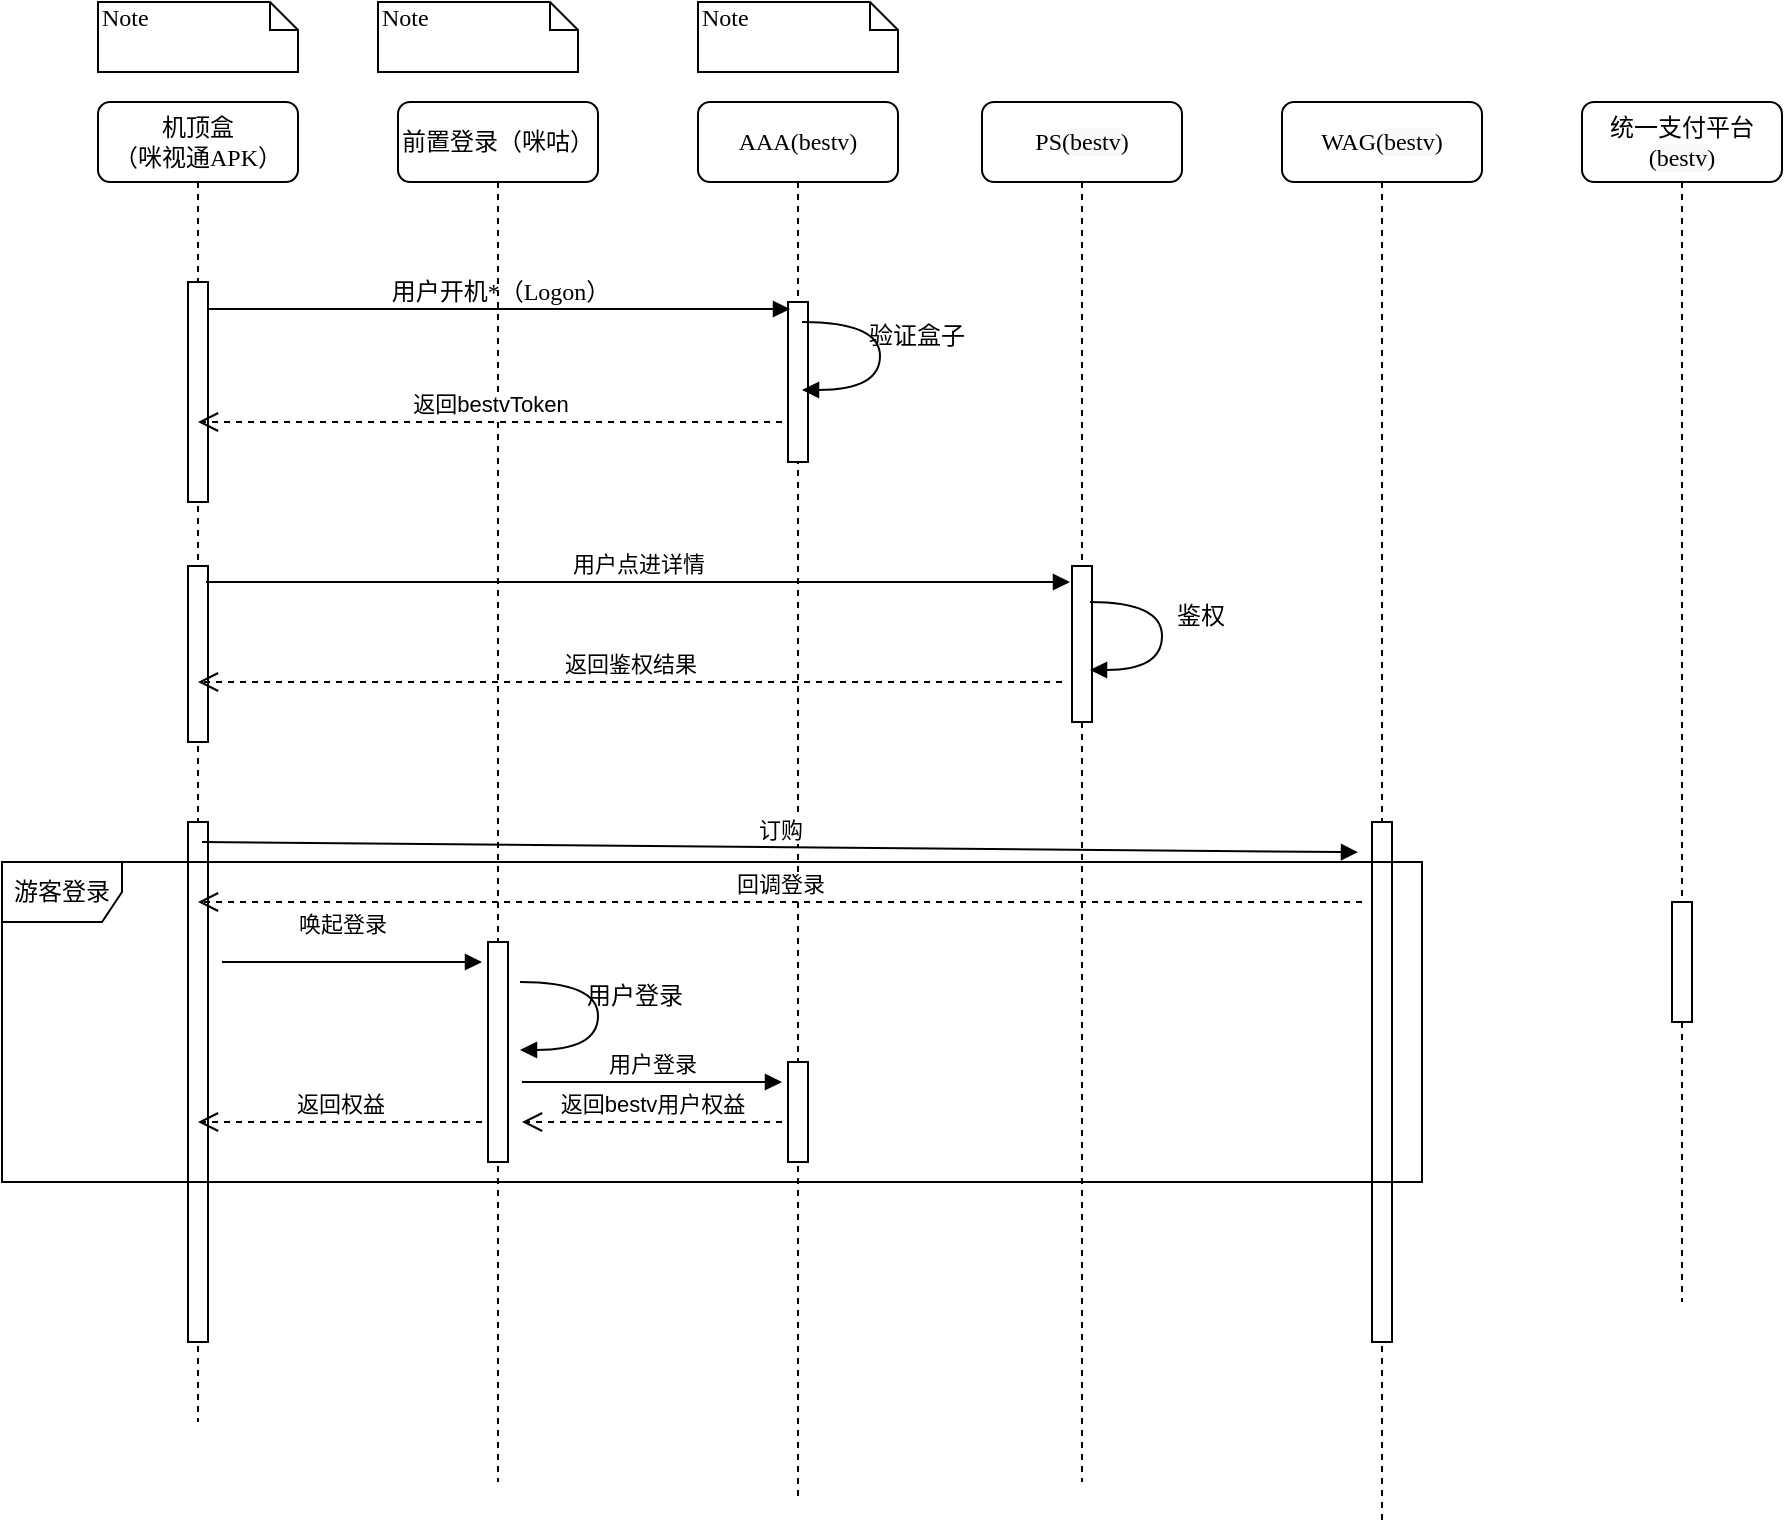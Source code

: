 <mxfile type="github" version="12.4.9">
  <diagram id="13e1069c-82ec-6db2-03f1-153e76fe0fe0" name="Page-1">
    <mxGraphModel grid="1" shadow="0" math="0" background="#ffffff" pageHeight="850" pageWidth="1100" pageScale="1" page="1" fold="1" arrows="1" connect="1" tooltips="1" guides="1" gridSize="10" dy="792" dx="1422">
      <root>
        <mxCell id="0"/>
        <mxCell id="1" parent="0"/>
        <mxCell id="XAI1HucwZ2nyAOawFUFM-1" value="&lt;span style=&quot;display: inline ; float: none ; background-color: rgb(248 , 249 , 250) ; color: transparent ; font-family: monospace ; font-size: 0px ; font-style: normal ; font-variant: normal ; font-weight: 400 ; letter-spacing: normal ; text-align: left ; text-decoration: none ; text-indent: 0px ; text-transform: none ; white-space: nowrap ; word-break: break-all ; word-spacing: 0px&quot;&gt;%3CmxGraphModel%3E%3Croot%3E%3CmxCell%20id%3D%220%22%2F%3E%3CmxCell%20id%3D%221%22%20parent%3D%220%22%2F%3E%3CmxCell%20id%3D%222%22%20value%3D%22%E5%89%8D%E7%BD%AE%E7%99%BB%E5%BD%95%EF%BC%88%E5%92%AA%E5%92%95%EF%BC%89%22%20parent%3D%221%22%20vertex%3D%221%22%20style%3D%22shape%3DumlLifeline%3Bperimeter%3DlifelinePerimeter%3BwhiteSpace%3Dwrap%3Bhtml%3D1%3Bcontainer%3D1%3Bcollapsible%3D0%3BrecursiveResize%3D0%3BoutlineConnect%3D0%3Brounded%3D1%3Bshadow%3D0%3Bcomic%3D0%3BlabelBackgroundColor%3Dnone%3BstrokeWidth%3D1%3BfontFamily%3DVerdana%3BfontSize%3D12%3Balign%3Dcenter%3B%22%3E%3CmxGeometry%20as%3D%22geometry%22%20height%3D%22580%22%20width%3D%22100%22%20y%3D%2280%22%20x%3D%22238%22%2F%3E%3C%2FmxCell%3E%3CmxCell%20id%3D%223%22%20value%3D%22AAA(%E7%99%BE%E8%A7%86%E9%80%9A)%22%20parent%3D%221%22%20vertex%3D%221%22%20style%3D%22shape%3DumlLifeline%3Bperimeter%3DlifelinePerimeter%3BwhiteSpace%3Dwrap%3Bhtml%3D1%3Bcontainer%3D1%3Bcollapsible%3D0%3BrecursiveResize%3D0%3BoutlineConnect%3D0%3Brounded%3D1%3Bshadow%3D0%3Bcomic%3D0%3BlabelBackgroundColor%3Dnone%3BstrokeWidth%3D1%3BfontFamily%3DVerdana%3BfontSize%3D12%3Balign%3Dcenter%3B%22%3E%3CmxGeometry%20as%3D%22geometry%22%20height%3D%22580%22%20width%3D%22100%22%20y%3D%2280%22%20x%3D%22388%22%2F%3E%3C%2FmxCell%3E%3CmxCell%20id%3D%224%22%20value%3D%22%22%20parent%3D%223%22%20vertex%3D%221%22%20style%3D%22html%3D1%3Bpoints%3D%5B%5D%3Bperimeter%3DorthogonalPerimeter%3Brounded%3D0%3Bshadow%3D0%3Bcomic%3D0%3BlabelBackgroundColor%3Dnone%3BstrokeWidth%3D1%3BfontFamily%3DVerdana%3BfontSize%3D12%3Balign%3Dcenter%3B%22%3E%3CmxGeometry%20as%3D%22geometry%22%20height%3D%2250%22%20width%3D%2210%22%20y%3D%22100%22%20x%3D%2245%22%2F%3E%3C%2FmxCell%3E%3CmxCell%20id%3D%225%22%20value%3D%22%22%20parent%3D%223%22%20vertex%3D%221%22%20style%3D%22shape%3DrequiredInterface%3Bhtml%3D1%3BverticalLabelPosition%3Dbottom%3B%22%3E%3CmxGeometry%20as%3D%22geometry%22%20height%3D%2220%22%20width%3D%2210%22%20y%3D%22130%22%20x%3D%2255%22%2F%3E%3C%2FmxCell%3E%3CmxCell%20id%3D%226%22%20value%3D%22%E6%9C%BA%E9%A1%B6%E7%9B%92%26lt%3Bbr%26gt%3B%EF%BC%88%E5%92%AA%E8%A7%86%E9%80%9AAPK%EF%BC%89%22%20parent%3D%221%22%20vertex%3D%221%22%20style%3D%22shape%3DumlLifeline%3Bperimeter%3DlifelinePerimeter%3BwhiteSpace%3Dwrap%3Bhtml%3D1%3Bcontainer%3D1%3Bcollapsible%3D0%3BrecursiveResize%3D0%3BoutlineConnect%3D0%3Brounded%3D1%3Bshadow%3D0%3Bcomic%3D0%3BlabelBackgroundColor%3Dnone%3BstrokeWidth%3D1%3BfontFamily%3DVerdana%3BfontSize%3D12%3Balign%3Dcenter%3B%22%3E%3CmxGeometry%20as%3D%22geometry%22%20height%3D%22580%22%20width%3D%22100%22%20y%3D%2280%22%20x%3D%2288%22%2F%3E%3C%2FmxCell%3E%3CmxCell%20id%3D%227%22%20value%3D%22%22%20parent%3D%226%22%20vertex%3D%221%22%20style%3D%22html%3D1%3Bpoints%3D%5B%5D%3Bperimeter%3DorthogonalPerimeter%3Brounded%3D0%3Bshadow%3D0%3Bcomic%3D0%3BlabelBackgroundColor%3Dnone%3BstrokeWidth%3D1%3BfontFamily%3DVerdana%3BfontSize%3D12%3Balign%3Dcenter%3B%22%3E%3CmxGeometry%20as%3D%22geometry%22%20height%3D%22150%22%20width%3D%2210%22%20y%3D%2290%22%20x%3D%2245%22%2F%3E%3C%2FmxCell%3E%3CmxCell%20id%3D%228%22%20value%3D%22%E7%94%A8%E6%88%B7%E7%99%BB%E5%BD%95*%EF%BC%88Logon%EF%BC%89%22%20parent%3D%221%22%20style%3D%22html%3D1%3BverticalAlign%3Dbottom%3BendArrow%3Dblock%3BentryX%3D0.1%3BentryY%3D0.045%3BlabelBackgroundColor%3Dnone%3BfontFamily%3DVerdana%3BfontSize%3D12%3BedgeStyle%3DelbowEdgeStyle%3Belbow%3Dvertical%3BentryDx%3D0%3BentryDy%3D0%3BentryPerimeter%3D0%3B%22%20edge%3D%221%22%20target%3D%224%22%20source%3D%227%22%3E%3CmxGeometry%20as%3D%22geometry%22%20relative%3D%221%22%3E%3CmxPoint%20as%3D%22sourcePoint%22%20y%3D%22190%22%20x%3D%22208%22%2F%3E%3CmxPoint%20as%3D%22targetPoint%22%20y%3D%22180%22%20x%3D%22283%22%2F%3E%3C%2FmxGeometry%3E%3C%2FmxCell%3E%3CmxCell%20id%3D%229%22%20value%3D%22Note%22%20parent%3D%221%22%20vertex%3D%221%22%20style%3D%22shape%3Dnote%3BwhiteSpace%3Dwrap%3Bhtml%3D1%3Bsize%3D14%3BverticalAlign%3Dtop%3Balign%3Dleft%3BspacingTop%3D-6%3Brounded%3D0%3Bshadow%3D0%3Bcomic%3D0%3BlabelBackgroundColor%3Dnone%3BstrokeWidth%3D1%3BfontFamily%3DVerdana%3BfontSize%3D12%22%3E%3CmxGeometry%20as%3D%22geometry%22%20height%3D%2235%22%20width%3D%22100%22%20y%3D%2230%22%20x%3D%2288%22%2F%3E%3C%2FmxCell%3E%3CmxCell%20id%3D%2210%22%20value%3D%22Note%22%20parent%3D%221%22%20vertex%3D%221%22%20style%3D%22shape%3Dnote%3BwhiteSpace%3Dwrap%3Bhtml%3D1%3Bsize%3D14%3BverticalAlign%3Dtop%3Balign%3Dleft%3BspacingTop%3D-6%3Brounded%3D0%3Bshadow%3D0%3Bcomic%3D0%3BlabelBackgroundColor%3Dnone%3BstrokeWidth%3D1%3BfontFamily%3DVerdana%3BfontSize%3D12%22%3E%3CmxGeometry%20as%3D%22geometry%22%20height%3D%2235%22%20width%3D%22100%22%20y%3D%2230%22%20x%3D%22228%22%2F%3E%3C%2FmxCell%3E%3CmxCell%20id%3D%2211%22%20value%3D%22Note%22%20parent%3D%221%22%20vertex%3D%221%22%20style%3D%22shape%3Dnote%3BwhiteSpace%3Dwrap%3Bhtml%3D1%3Bsize%3D14%3BverticalAlign%3Dtop%3Balign%3Dleft%3BspacingTop%3D-6%3Brounded%3D0%3Bshadow%3D0%3Bcomic%3D0%3BlabelBackgroundColor%3Dnone%3BstrokeWidth%3D1%3BfontFamily%3DVerdana%3BfontSize%3D12%22%3E%3CmxGeometry%20as%3D%22geometry%22%20height%3D%2235%22%20width%3D%22100%22%20y%3D%2230%22%20x%3D%22388%22%2F%3E%3C%2FmxCell%3E%3CmxCell%20id%3D%2212%22%20value%3D%22PS(%E7%99%BE%E8%A7%86%E9%80%9A)%22%20parent%3D%221%22%20vertex%3D%221%22%20style%3D%22shape%3DumlLifeline%3Bperimeter%3DlifelinePerimeter%3BwhiteSpace%3Dwrap%3Bhtml%3D1%3Bcontainer%3D1%3Bcollapsible%3D0%3BrecursiveResize%3D0%3BoutlineConnect%3D0%3Brounded%3D1%3Bshadow%3D0%3Bcomic%3D0%3BlabelBackgroundColor%3Dnone%3BstrokeWidth%3D1%3BfontFamily%3DVerdana%3BfontSize%3D12%3Balign%3Dcenter%3B%22%3E%3CmxGeometry%20as%3D%22geometry%22%20height%3D%22580%22%20width%3D%22100%22%20y%3D%2280%22%20x%3D%22530%22%2F%3E%3C%2FmxCell%3E%3CmxCell%20id%3D%2213%22%20value%3D%22%22%20parent%3D%2212%22%20vertex%3D%221%22%20style%3D%22html%3D1%3Bpoints%3D%5B%5D%3Bperimeter%3DorthogonalPerimeter%3Brounded%3D0%3Bshadow%3D0%3Bcomic%3D0%3BlabelBackgroundColor%3Dnone%3BstrokeWidth%3D1%3BfontFamily%3DVerdana%3BfontSize%3D12%3Balign%3Dcenter%3B%22%3E%3CmxGeometry%20as%3D%22geometry%22%20height%3D%2260%22%20width%3D%2210%22%20y%3D%22270%22%20x%3D%2245%22%2F%3E%3C%2FmxCell%3E%3CmxCell%20id%3D%2214%22%20value%3D%22WAG(%E7%99%BE%E8%A7%86%E9%80%9A)%22%20parent%3D%221%22%20vertex%3D%221%22%20style%3D%22shape%3DumlLifeline%3Bperimeter%3DlifelinePerimeter%3BwhiteSpace%3Dwrap%3Bhtml%3D1%3Bcontainer%3D1%3Bcollapsible%3D0%3BrecursiveResize%3D0%3BoutlineConnect%3D0%3Brounded%3D1%3Bshadow%3D0%3Bcomic%3D0%3BlabelBackgroundColor%3Dnone%3BstrokeWidth%3D1%3BfontFamily%3DVerdana%3BfontSize%3D12%3Balign%3Dcenter%3B%22%3E%3CmxGeometry%20as%3D%22geometry%22%20height%3D%22580%22%20width%3D%22100%22%20y%3D%2280%22%20x%3D%22680%22%2F%3E%3C%2FmxCell%3E%3CmxCell%20id%3D%2215%22%20value%3D%22%22%20parent%3D%2214%22%20vertex%3D%221%22%20style%3D%22html%3D1%3Bpoints%3D%5B%5D%3Bperimeter%3DorthogonalPerimeter%3Brounded%3D0%3Bshadow%3D0%3Bcomic%3D0%3BlabelBackgroundColor%3Dnone%3BstrokeWidth%3D1%3BfontFamily%3DVerdana%3BfontSize%3D12%3Balign%3Dcenter%3B%22%3E%3CmxGeometry%20as%3D%22geometry%22%20height%3D%2260%22%20width%3D%2210%22%20y%3D%22270%22%20x%3D%2245%22%2F%3E%3C%2FmxCell%3E%3CmxCell%20id%3D%2216%22%20value%3D%22%E7%BB%9F%E4%B8%80%E6%94%AF%E4%BB%98%E5%B9%B3%E5%8F%B0%26lt%3Bbr%26gt%3B(%E7%99%BE%E8%A7%86%E9%80%9A)%22%20parent%3D%221%22%20vertex%3D%221%22%20style%3D%22shape%3DumlLifeline%3Bperimeter%3DlifelinePerimeter%3BwhiteSpace%3Dwrap%3Bhtml%3D1%3Bcontainer%3D1%3Bcollapsible%3D0%3BrecursiveResize%3D0%3BoutlineConnect%3D0%3Brounded%3D1%3Bshadow%3D0%3Bcomic%3D0%3BlabelBackgroundColor%3Dnone%3BstrokeWidth%3D1%3BfontFamily%3DVerdana%3BfontSize%3D12%3Balign%3Dcenter%3B%22%3E%3CmxGeometry%20as%3D%22geometry%22%20height%3D%22580%22%20width%3D%22100%22%20y%3D%2280%22%20x%3D%22830%22%2F%3E%3C%2FmxCell%3E%3CmxCell%20id%3D%2217%22%20value%3D%22%22%20parent%3D%2216%22%20vertex%3D%221%22%20style%3D%22html%3D1%3Bpoints%3D%5B%5D%3Bperimeter%3DorthogonalPerimeter%3Brounded%3D0%3Bshadow%3D0%3Bcomic%3D0%3BlabelBackgroundColor%3Dnone%3BstrokeWidth%3D1%3BfontFamily%3DVerdana%3BfontSize%3D12%3Balign%3Dcenter%3B%22%3E%3CmxGeometry%20as%3D%22geometry%22%20height%3D%2260%22%20width%3D%2210%22%20y%3D%22270%22%20x%3D%2245%22%2F%3E%3C%2FmxCell%3E%3C%2Froot%3E%3C%2FmxGraphModel%3E&lt;/span&gt;" parent="1" vertex="1" style="text;html=1;align=center;verticalAlign=middle;resizable=0;points=[];autosize=1;">
          <mxGeometry as="geometry" height="20" width="20" y="308" x="574"/>
        </mxCell>
        <mxCell id="XAI1HucwZ2nyAOawFUFM-2" value="前置登录（咪咕）" parent="1" vertex="1" style="shape=umlLifeline;perimeter=lifelinePerimeter;whiteSpace=wrap;html=1;container=1;collapsible=0;recursiveResize=0;outlineConnect=0;rounded=1;shadow=0;comic=0;labelBackgroundColor=none;strokeWidth=1;fontFamily=Verdana;fontSize=12;align=center;">
          <mxGeometry as="geometry" height="690" width="100" y="90" x="248"/>
        </mxCell>
        <mxCell id="XAI1HucwZ2nyAOawFUFM-37" value="" parent="XAI1HucwZ2nyAOawFUFM-2" vertex="1" style="html=1;points=[];perimeter=orthogonalPerimeter;">
          <mxGeometry as="geometry" height="110" width="10" y="420" x="45"/>
        </mxCell>
        <mxCell id="XAI1HucwZ2nyAOawFUFM-41" value="用户登录" parent="XAI1HucwZ2nyAOawFUFM-2" style="html=1;verticalAlign=bottom;endArrow=block;" edge="1">
          <mxGeometry as="geometry" width="80" relative="1">
            <mxPoint as="sourcePoint" y="490" x="62"/>
            <mxPoint as="targetPoint" y="490" x="192"/>
          </mxGeometry>
        </mxCell>
        <mxCell id="XAI1HucwZ2nyAOawFUFM-3" value="AAA(bestv)" parent="1" vertex="1" style="shape=umlLifeline;perimeter=lifelinePerimeter;whiteSpace=wrap;html=1;container=1;collapsible=0;recursiveResize=0;outlineConnect=0;rounded=1;shadow=0;comic=0;labelBackgroundColor=none;strokeWidth=1;fontFamily=Verdana;fontSize=12;align=center;">
          <mxGeometry as="geometry" height="700" width="100" y="90" x="398"/>
        </mxCell>
        <mxCell id="XAI1HucwZ2nyAOawFUFM-4" value="" parent="XAI1HucwZ2nyAOawFUFM-3" vertex="1" style="html=1;points=[];perimeter=orthogonalPerimeter;rounded=0;shadow=0;comic=0;labelBackgroundColor=none;strokeWidth=1;fontFamily=Verdana;fontSize=12;align=center;">
          <mxGeometry as="geometry" height="80" width="10" y="100" x="45"/>
        </mxCell>
        <mxCell id="XAI1HucwZ2nyAOawFUFM-40" value="" parent="XAI1HucwZ2nyAOawFUFM-3" vertex="1" style="html=1;points=[];perimeter=orthogonalPerimeter;">
          <mxGeometry as="geometry" height="50" width="10" y="480" x="45"/>
        </mxCell>
        <mxCell id="XAI1HucwZ2nyAOawFUFM-6" value="机顶盒&lt;br&gt;（咪视通APK）" parent="1" vertex="1" style="shape=umlLifeline;perimeter=lifelinePerimeter;whiteSpace=wrap;html=1;container=1;collapsible=0;recursiveResize=0;outlineConnect=0;rounded=1;shadow=0;comic=0;labelBackgroundColor=none;strokeWidth=1;fontFamily=Verdana;fontSize=12;align=center;">
          <mxGeometry as="geometry" height="660" width="100" y="90" x="98"/>
        </mxCell>
        <mxCell id="XAI1HucwZ2nyAOawFUFM-7" value="" parent="XAI1HucwZ2nyAOawFUFM-6" vertex="1" style="html=1;points=[];perimeter=orthogonalPerimeter;rounded=0;shadow=0;comic=0;labelBackgroundColor=none;strokeWidth=1;fontFamily=Verdana;fontSize=12;align=center;">
          <mxGeometry as="geometry" height="110" width="10" y="90" x="45"/>
        </mxCell>
        <mxCell id="XAI1HucwZ2nyAOawFUFM-19" value="" parent="XAI1HucwZ2nyAOawFUFM-6" vertex="1" style="html=1;points=[];perimeter=orthogonalPerimeter;">
          <mxGeometry as="geometry" height="88" width="10" y="232" x="45"/>
        </mxCell>
        <mxCell id="XAI1HucwZ2nyAOawFUFM-20" value="用户点进详情" parent="XAI1HucwZ2nyAOawFUFM-6" style="html=1;verticalAlign=bottom;endArrow=block;" edge="1">
          <mxGeometry as="geometry" width="80" relative="1">
            <mxPoint as="sourcePoint" y="240" x="54"/>
            <mxPoint as="targetPoint" y="240" x="486"/>
          </mxGeometry>
        </mxCell>
        <mxCell id="XAI1HucwZ2nyAOawFUFM-30" value="" parent="XAI1HucwZ2nyAOawFUFM-6" vertex="1" style="html=1;points=[];perimeter=orthogonalPerimeter;">
          <mxGeometry as="geometry" height="260" width="10" y="360" x="45"/>
        </mxCell>
        <mxCell id="XAI1HucwZ2nyAOawFUFM-32" value="订购" parent="XAI1HucwZ2nyAOawFUFM-6" style="html=1;verticalAlign=bottom;endArrow=block;entryX=-0.7;entryY=0.058;entryDx=0;entryDy=0;entryPerimeter=0;" edge="1" target="XAI1HucwZ2nyAOawFUFM-31">
          <mxGeometry as="geometry" width="80" relative="1">
            <mxPoint as="sourcePoint" y="370" x="52"/>
            <mxPoint as="targetPoint" y="370" x="132"/>
          </mxGeometry>
        </mxCell>
        <mxCell id="XAI1HucwZ2nyAOawFUFM-38" value="唤起登录" parent="XAI1HucwZ2nyAOawFUFM-6" style="html=1;verticalAlign=bottom;endArrow=block;" edge="1">
          <mxGeometry as="geometry" width="80" y="10" x="-0.077" relative="1">
            <mxPoint as="sourcePoint" y="430" x="62"/>
            <mxPoint as="targetPoint" y="430" x="192"/>
            <mxPoint as="offset"/>
          </mxGeometry>
        </mxCell>
        <mxCell id="XAI1HucwZ2nyAOawFUFM-8" value="用户开机*（Logon）" parent="1" style="html=1;verticalAlign=bottom;endArrow=block;entryX=0.1;entryY=0.045;labelBackgroundColor=none;fontFamily=Verdana;fontSize=12;edgeStyle=elbowEdgeStyle;elbow=vertical;entryDx=0;entryDy=0;entryPerimeter=0;" edge="1" target="XAI1HucwZ2nyAOawFUFM-4" source="XAI1HucwZ2nyAOawFUFM-7">
          <mxGeometry as="geometry" relative="1">
            <mxPoint as="sourcePoint" y="200" x="218"/>
            <mxPoint as="targetPoint" y="190" x="293"/>
          </mxGeometry>
        </mxCell>
        <mxCell id="XAI1HucwZ2nyAOawFUFM-9" value="Note" parent="1" vertex="1" style="shape=note;whiteSpace=wrap;html=1;size=14;verticalAlign=top;align=left;spacingTop=-6;rounded=0;shadow=0;comic=0;labelBackgroundColor=none;strokeWidth=1;fontFamily=Verdana;fontSize=12">
          <mxGeometry as="geometry" height="35" width="100" y="40" x="98"/>
        </mxCell>
        <mxCell id="XAI1HucwZ2nyAOawFUFM-10" value="Note" parent="1" vertex="1" style="shape=note;whiteSpace=wrap;html=1;size=14;verticalAlign=top;align=left;spacingTop=-6;rounded=0;shadow=0;comic=0;labelBackgroundColor=none;strokeWidth=1;fontFamily=Verdana;fontSize=12">
          <mxGeometry as="geometry" height="35" width="100" y="40" x="238"/>
        </mxCell>
        <mxCell id="XAI1HucwZ2nyAOawFUFM-11" value="Note" parent="1" vertex="1" style="shape=note;whiteSpace=wrap;html=1;size=14;verticalAlign=top;align=left;spacingTop=-6;rounded=0;shadow=0;comic=0;labelBackgroundColor=none;strokeWidth=1;fontFamily=Verdana;fontSize=12">
          <mxGeometry as="geometry" height="35" width="100" y="40" x="398"/>
        </mxCell>
        <mxCell id="XAI1HucwZ2nyAOawFUFM-12" value="PS(&lt;span style=&quot;display: inline ; float: none ; background-color: rgb(248 , 249 , 250) ; color: rgb(0 , 0 , 0) ; font-family: &amp;#34;verdana&amp;#34; ; font-size: 12px ; font-style: normal ; font-variant: normal ; font-weight: normal ; letter-spacing: normal ; line-height: 1.2 ; overflow-wrap: normal ; text-align: center ; text-decoration: none ; text-indent: 0px ; text-transform: none ; white-space: normal ; word-spacing: 0px&quot;&gt;bestv&lt;/span&gt;)" parent="1" vertex="1" style="shape=umlLifeline;perimeter=lifelinePerimeter;whiteSpace=wrap;html=1;container=1;collapsible=0;recursiveResize=0;outlineConnect=0;rounded=1;shadow=0;comic=0;labelBackgroundColor=none;strokeWidth=1;fontFamily=Verdana;fontSize=12;align=center;">
          <mxGeometry as="geometry" height="690" width="100" y="90" x="540"/>
        </mxCell>
        <mxCell id="XAI1HucwZ2nyAOawFUFM-13" value="" parent="XAI1HucwZ2nyAOawFUFM-12" vertex="1" style="html=1;points=[];perimeter=orthogonalPerimeter;rounded=0;shadow=0;comic=0;labelBackgroundColor=none;strokeWidth=1;fontFamily=Verdana;fontSize=12;align=center;">
          <mxGeometry as="geometry" height="78" width="10" y="232" x="45"/>
        </mxCell>
        <mxCell id="XAI1HucwZ2nyAOawFUFM-14" value="WAG(&lt;span style=&quot;display: inline ; float: none ; background-color: rgb(248 , 249 , 250) ; color: rgb(0 , 0 , 0) ; font-family: &amp;#34;verdana&amp;#34; ; font-size: 12px ; font-style: normal ; font-variant: normal ; font-weight: normal ; letter-spacing: normal ; line-height: 1.2 ; overflow-wrap: normal ; text-align: center ; text-decoration: none ; text-indent: 0px ; text-transform: none ; white-space: normal ; word-spacing: 0px&quot;&gt;bestv&lt;/span&gt;)" parent="1" vertex="1" style="shape=umlLifeline;perimeter=lifelinePerimeter;whiteSpace=wrap;html=1;container=1;collapsible=0;recursiveResize=0;outlineConnect=0;rounded=1;shadow=0;comic=0;labelBackgroundColor=none;strokeWidth=1;fontFamily=Verdana;fontSize=12;align=center;">
          <mxGeometry as="geometry" height="710" width="100" y="90" x="690"/>
        </mxCell>
        <mxCell id="XAI1HucwZ2nyAOawFUFM-31" value="" parent="XAI1HucwZ2nyAOawFUFM-14" vertex="1" style="html=1;points=[];perimeter=orthogonalPerimeter;">
          <mxGeometry as="geometry" height="260" width="10" y="360" x="45"/>
        </mxCell>
        <mxCell id="XAI1HucwZ2nyAOawFUFM-16" value="统一支付平台&lt;br&gt;(&lt;span style=&quot;display: inline ; float: none ; background-color: rgb(248 , 249 , 250) ; color: rgb(0 , 0 , 0) ; font-family: &amp;#34;verdana&amp;#34; ; font-size: 12px ; font-style: normal ; font-variant: normal ; font-weight: normal ; letter-spacing: normal ; line-height: 1.2 ; overflow-wrap: normal ; text-align: center ; text-decoration: none ; text-indent: 0px ; text-transform: none ; white-space: normal ; word-spacing: 0px&quot;&gt;bestv&lt;/span&gt;)" parent="1" vertex="1" style="shape=umlLifeline;perimeter=lifelinePerimeter;whiteSpace=wrap;html=1;container=1;collapsible=0;recursiveResize=0;outlineConnect=0;rounded=1;shadow=0;comic=0;labelBackgroundColor=none;strokeWidth=1;fontFamily=Verdana;fontSize=12;align=center;">
          <mxGeometry as="geometry" height="600" width="100" y="90" x="840"/>
        </mxCell>
        <mxCell id="XAI1HucwZ2nyAOawFUFM-17" value="" parent="XAI1HucwZ2nyAOawFUFM-16" vertex="1" style="html=1;points=[];perimeter=orthogonalPerimeter;rounded=0;shadow=0;comic=0;labelBackgroundColor=none;strokeWidth=1;fontFamily=Verdana;fontSize=12;align=center;">
          <mxGeometry as="geometry" height="60" width="10" y="400" x="45"/>
        </mxCell>
        <mxCell id="XAI1HucwZ2nyAOawFUFM-18" value="返回bestvToken" parent="1" style="html=1;verticalAlign=bottom;endArrow=open;dashed=1;endSize=8;" edge="1" target="XAI1HucwZ2nyAOawFUFM-6">
          <mxGeometry as="geometry" relative="1">
            <mxPoint as="sourcePoint" y="250" x="440"/>
            <mxPoint as="targetPoint" y="250" x="360"/>
          </mxGeometry>
        </mxCell>
        <mxCell id="XAI1HucwZ2nyAOawFUFM-23" value="用户登录" parent="1" style="html=1;verticalAlign=bottom;endArrow=block;labelBackgroundColor=none;fontFamily=Verdana;fontSize=12;elbow=vertical;edgeStyle=orthogonalEdgeStyle;curved=1;" edge="1">
          <mxGeometry as="geometry" y="-27" x="0.339" relative="1">
            <mxPoint as="sourcePoint" y="530" x="309"/>
            <mxPoint as="targetPoint" y="564" x="309"/>
            <Array as="points">
              <mxPoint y="530" x="348"/>
              <mxPoint y="564" x="348"/>
            </Array>
            <mxPoint as="offset" y="9" x="20"/>
          </mxGeometry>
        </mxCell>
        <mxCell id="7baba1c4bc27f4b0-39" value="验证盒子" parent="1" style="html=1;verticalAlign=bottom;endArrow=block;labelBackgroundColor=none;fontFamily=Verdana;fontSize=12;elbow=vertical;edgeStyle=orthogonalEdgeStyle;curved=1;" edge="1">
          <mxGeometry as="geometry" y="-27" x="0.339" relative="1">
            <mxPoint as="sourcePoint" y="200" x="450"/>
            <mxPoint as="targetPoint" y="234" x="450"/>
            <Array as="points">
              <mxPoint y="200" x="489"/>
              <mxPoint y="234" x="489"/>
            </Array>
            <mxPoint as="offset" y="9" x="20"/>
          </mxGeometry>
        </mxCell>
        <mxCell id="XAI1HucwZ2nyAOawFUFM-29" value="返回鉴权结果" parent="1" style="html=1;verticalAlign=bottom;endArrow=open;dashed=1;endSize=8;" edge="1" target="XAI1HucwZ2nyAOawFUFM-6">
          <mxGeometry as="geometry" relative="1">
            <mxPoint as="sourcePoint" y="380" x="580"/>
            <mxPoint as="targetPoint" y="380" x="500"/>
          </mxGeometry>
        </mxCell>
        <mxCell id="XAI1HucwZ2nyAOawFUFM-36" value="回调登录" parent="1" style="html=1;verticalAlign=bottom;endArrow=open;dashed=1;endSize=8;" edge="1" target="XAI1HucwZ2nyAOawFUFM-6">
          <mxGeometry as="geometry" relative="1">
            <mxPoint as="sourcePoint" y="490" x="730"/>
            <mxPoint as="targetPoint" y="490" x="650"/>
          </mxGeometry>
        </mxCell>
        <mxCell id="XAI1HucwZ2nyAOawFUFM-39" value="鉴权" parent="1" style="html=1;verticalAlign=bottom;endArrow=block;labelBackgroundColor=none;fontFamily=Verdana;fontSize=12;elbow=vertical;edgeStyle=orthogonalEdgeStyle;curved=1;" edge="1">
          <mxGeometry as="geometry" y="-27" x="0.339" relative="1">
            <mxPoint as="sourcePoint" y="340" x="594"/>
            <mxPoint as="targetPoint" y="374" x="594"/>
            <Array as="points">
              <mxPoint y="340" x="630"/>
              <mxPoint y="374" x="630"/>
            </Array>
            <mxPoint as="offset" y="9" x="20"/>
          </mxGeometry>
        </mxCell>
        <mxCell id="XAI1HucwZ2nyAOawFUFM-42" value="返回bestv用户权益" parent="1" style="html=1;verticalAlign=bottom;endArrow=open;dashed=1;endSize=8;" edge="1">
          <mxGeometry as="geometry" relative="1">
            <mxPoint as="sourcePoint" y="600" x="440"/>
            <mxPoint as="targetPoint" y="600" x="310"/>
          </mxGeometry>
        </mxCell>
        <mxCell id="XAI1HucwZ2nyAOawFUFM-43" value="返回权益" parent="1" style="html=1;verticalAlign=bottom;endArrow=open;dashed=1;endSize=8;" edge="1" target="XAI1HucwZ2nyAOawFUFM-6">
          <mxGeometry as="geometry" relative="1">
            <mxPoint as="sourcePoint" y="600" x="290"/>
            <mxPoint as="targetPoint" y="600" x="210"/>
          </mxGeometry>
        </mxCell>
        <mxCell id="XAI1HucwZ2nyAOawFUFM-44" value="游客登录" parent="1" vertex="1" style="shape=umlFrame;whiteSpace=wrap;html=1;">
          <mxGeometry as="geometry" height="160" width="710" y="470" x="50"/>
        </mxCell>
      </root>
    </mxGraphModel>
  </diagram>
</mxfile>
